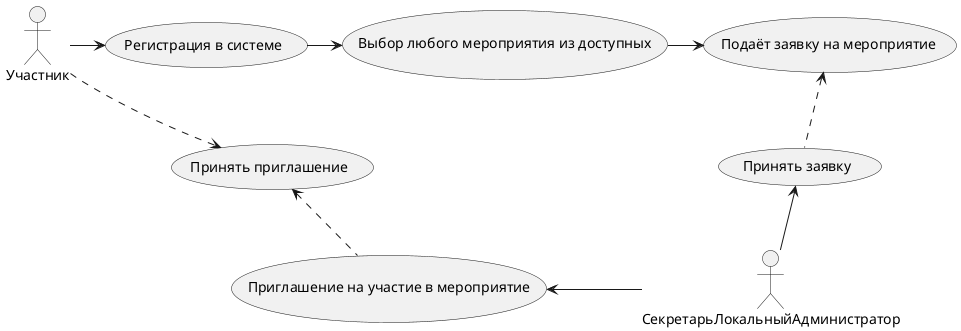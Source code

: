 @startuml


Участник -> (Регистрация в системе)
(Регистрация в системе) -> (Выбор любого мероприятия из доступных)
(Выбор любого мероприятия из доступных) -> (Подаёт заявку на мероприятие)
(Подаёт заявку на мероприятие) <.. (Принять заявку)
(Принять заявку) <- СекретарьЛокальныйАдминистратор
Участник ..> (Принять приглашение)
(Принять приглашение) <.. (Приглашение на участие в мероприятие)
(Приглашение на участие в мероприятие) <- СекретарьЛокальныйАдминистратор

@enduml